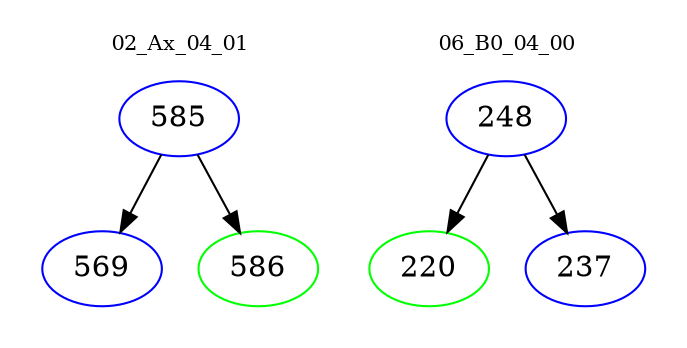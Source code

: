 digraph{
subgraph cluster_0 {
color = white
label = "02_Ax_04_01";
fontsize=10;
T0_585 [label="585", color="blue"]
T0_585 -> T0_569 [color="black"]
T0_569 [label="569", color="blue"]
T0_585 -> T0_586 [color="black"]
T0_586 [label="586", color="green"]
}
subgraph cluster_1 {
color = white
label = "06_B0_04_00";
fontsize=10;
T1_248 [label="248", color="blue"]
T1_248 -> T1_220 [color="black"]
T1_220 [label="220", color="green"]
T1_248 -> T1_237 [color="black"]
T1_237 [label="237", color="blue"]
}
}
